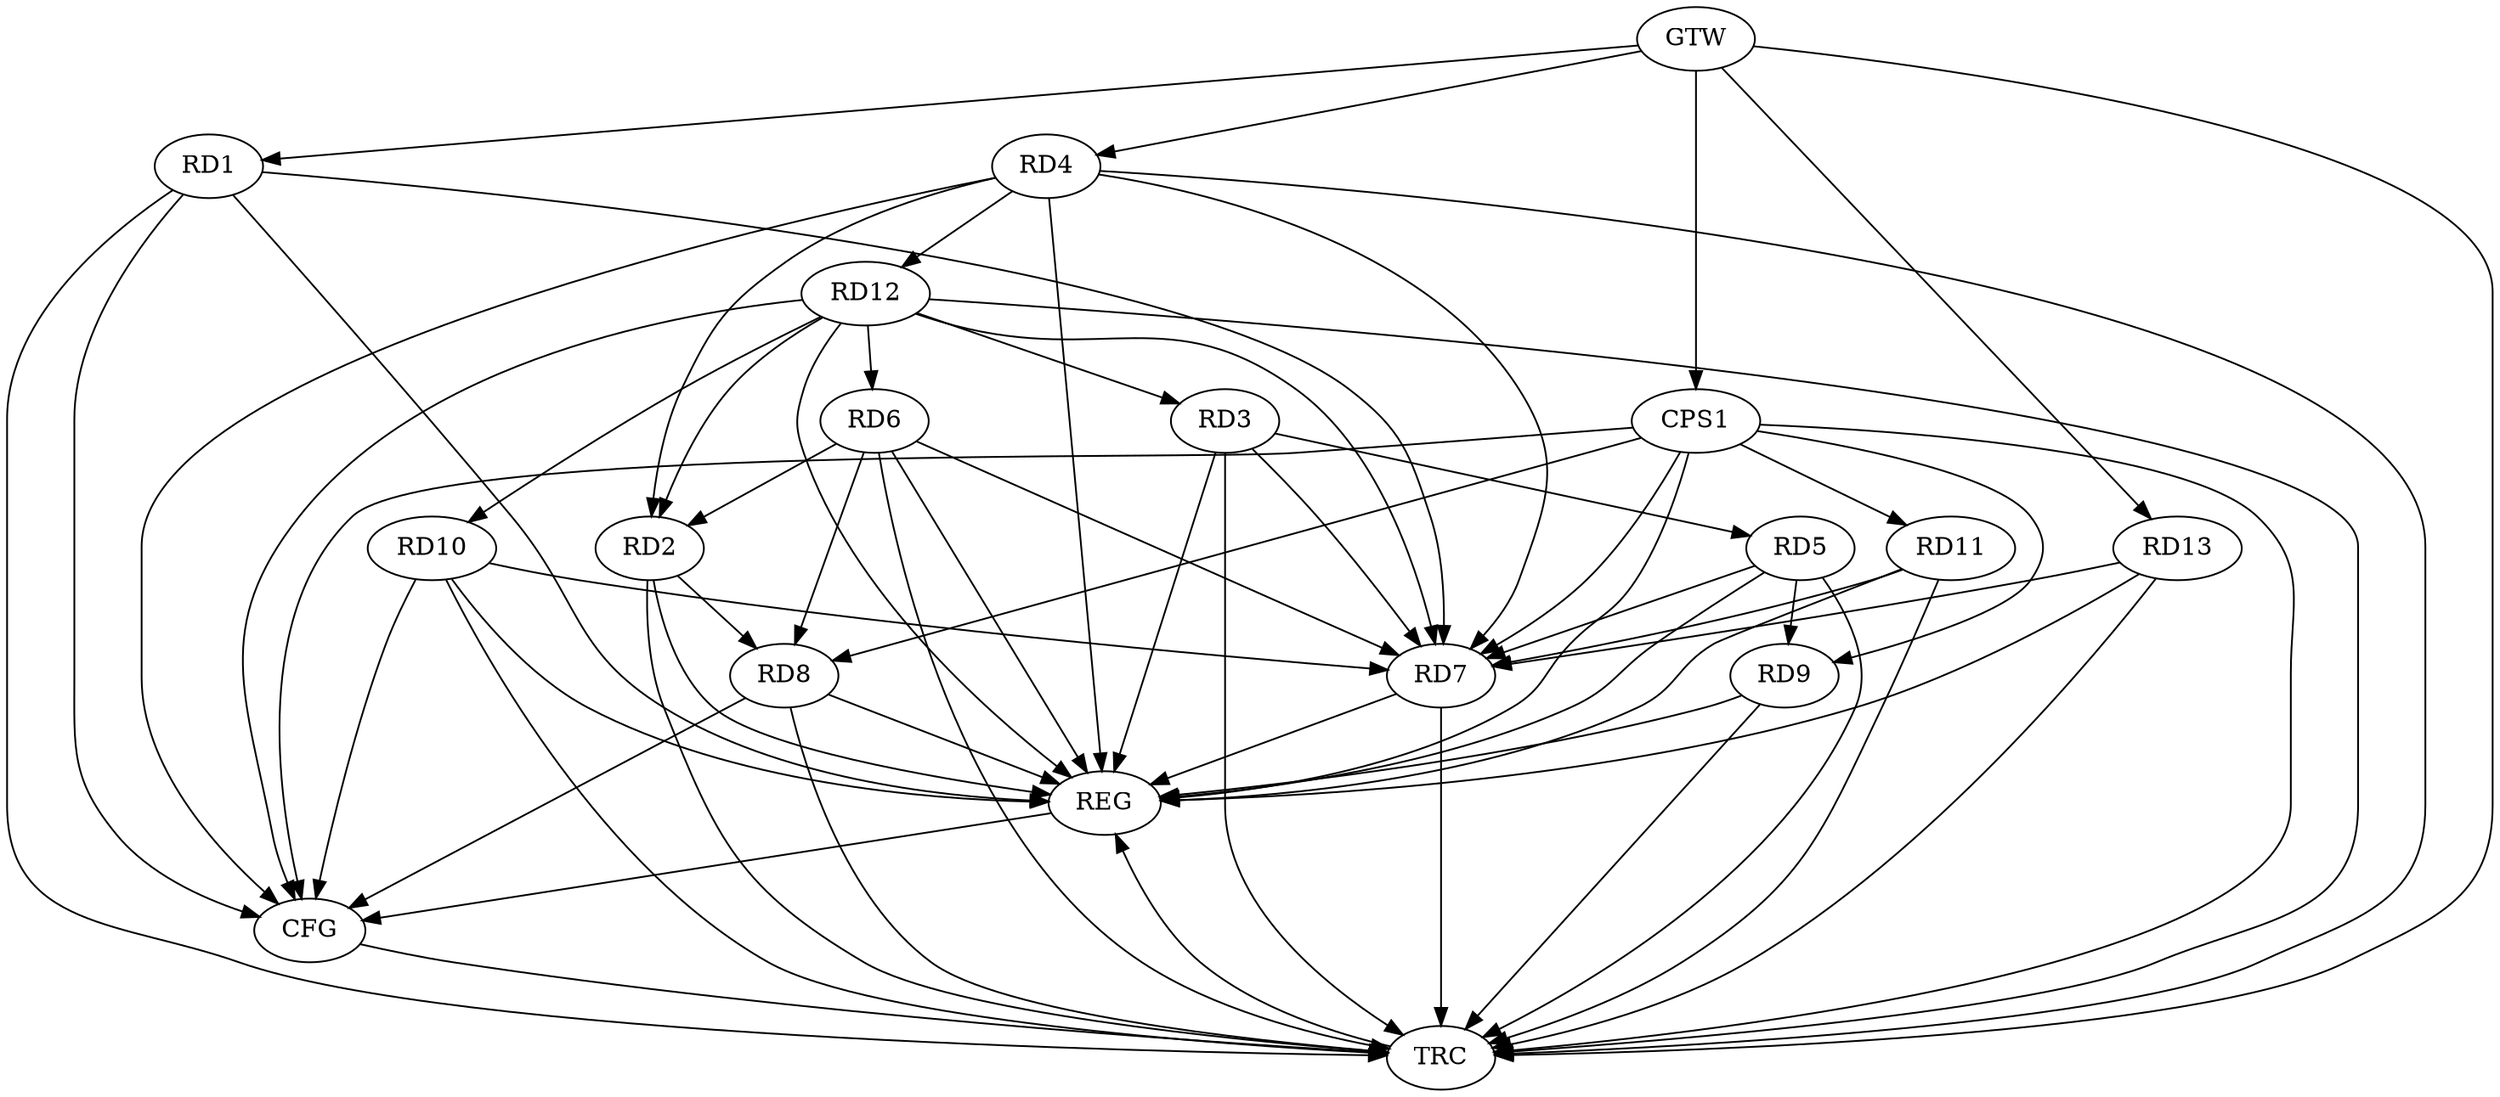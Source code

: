 strict digraph G {
  RD1 [ label="RD1" ];
  RD2 [ label="RD2" ];
  RD3 [ label="RD3" ];
  RD4 [ label="RD4" ];
  RD5 [ label="RD5" ];
  RD6 [ label="RD6" ];
  RD7 [ label="RD7" ];
  RD8 [ label="RD8" ];
  RD9 [ label="RD9" ];
  RD10 [ label="RD10" ];
  RD11 [ label="RD11" ];
  RD12 [ label="RD12" ];
  RD13 [ label="RD13" ];
  CPS1 [ label="CPS1" ];
  GTW [ label="GTW" ];
  REG [ label="REG" ];
  CFG [ label="CFG" ];
  TRC [ label="TRC" ];
  RD4 -> RD2;
  RD6 -> RD2;
  RD2 -> RD8;
  RD12 -> RD2;
  RD3 -> RD5;
  RD12 -> RD3;
  RD4 -> RD7;
  RD4 -> RD12;
  RD5 -> RD9;
  RD6 -> RD7;
  RD6 -> RD8;
  RD12 -> RD6;
  RD12 -> RD7;
  RD12 -> RD10;
  CPS1 -> RD7;
  CPS1 -> RD8;
  CPS1 -> RD9;
  CPS1 -> RD11;
  GTW -> RD1;
  GTW -> RD4;
  GTW -> RD13;
  GTW -> CPS1;
  RD1 -> REG;
  RD2 -> REG;
  RD3 -> REG;
  RD4 -> REG;
  RD5 -> REG;
  RD6 -> REG;
  RD7 -> REG;
  RD8 -> REG;
  RD9 -> REG;
  RD10 -> REG;
  RD11 -> REG;
  RD12 -> REG;
  RD13 -> REG;
  CPS1 -> REG;
  RD4 -> CFG;
  RD12 -> CFG;
  RD10 -> CFG;
  RD1 -> CFG;
  CPS1 -> CFG;
  RD8 -> CFG;
  REG -> CFG;
  RD1 -> TRC;
  RD2 -> TRC;
  RD3 -> TRC;
  RD4 -> TRC;
  RD5 -> TRC;
  RD6 -> TRC;
  RD7 -> TRC;
  RD8 -> TRC;
  RD9 -> TRC;
  RD10 -> TRC;
  RD11 -> TRC;
  RD12 -> TRC;
  RD13 -> TRC;
  CPS1 -> TRC;
  GTW -> TRC;
  CFG -> TRC;
  TRC -> REG;
  RD13 -> RD7;
  RD10 -> RD7;
  RD3 -> RD7;
  RD1 -> RD7;
  RD11 -> RD7;
  RD5 -> RD7;
}
